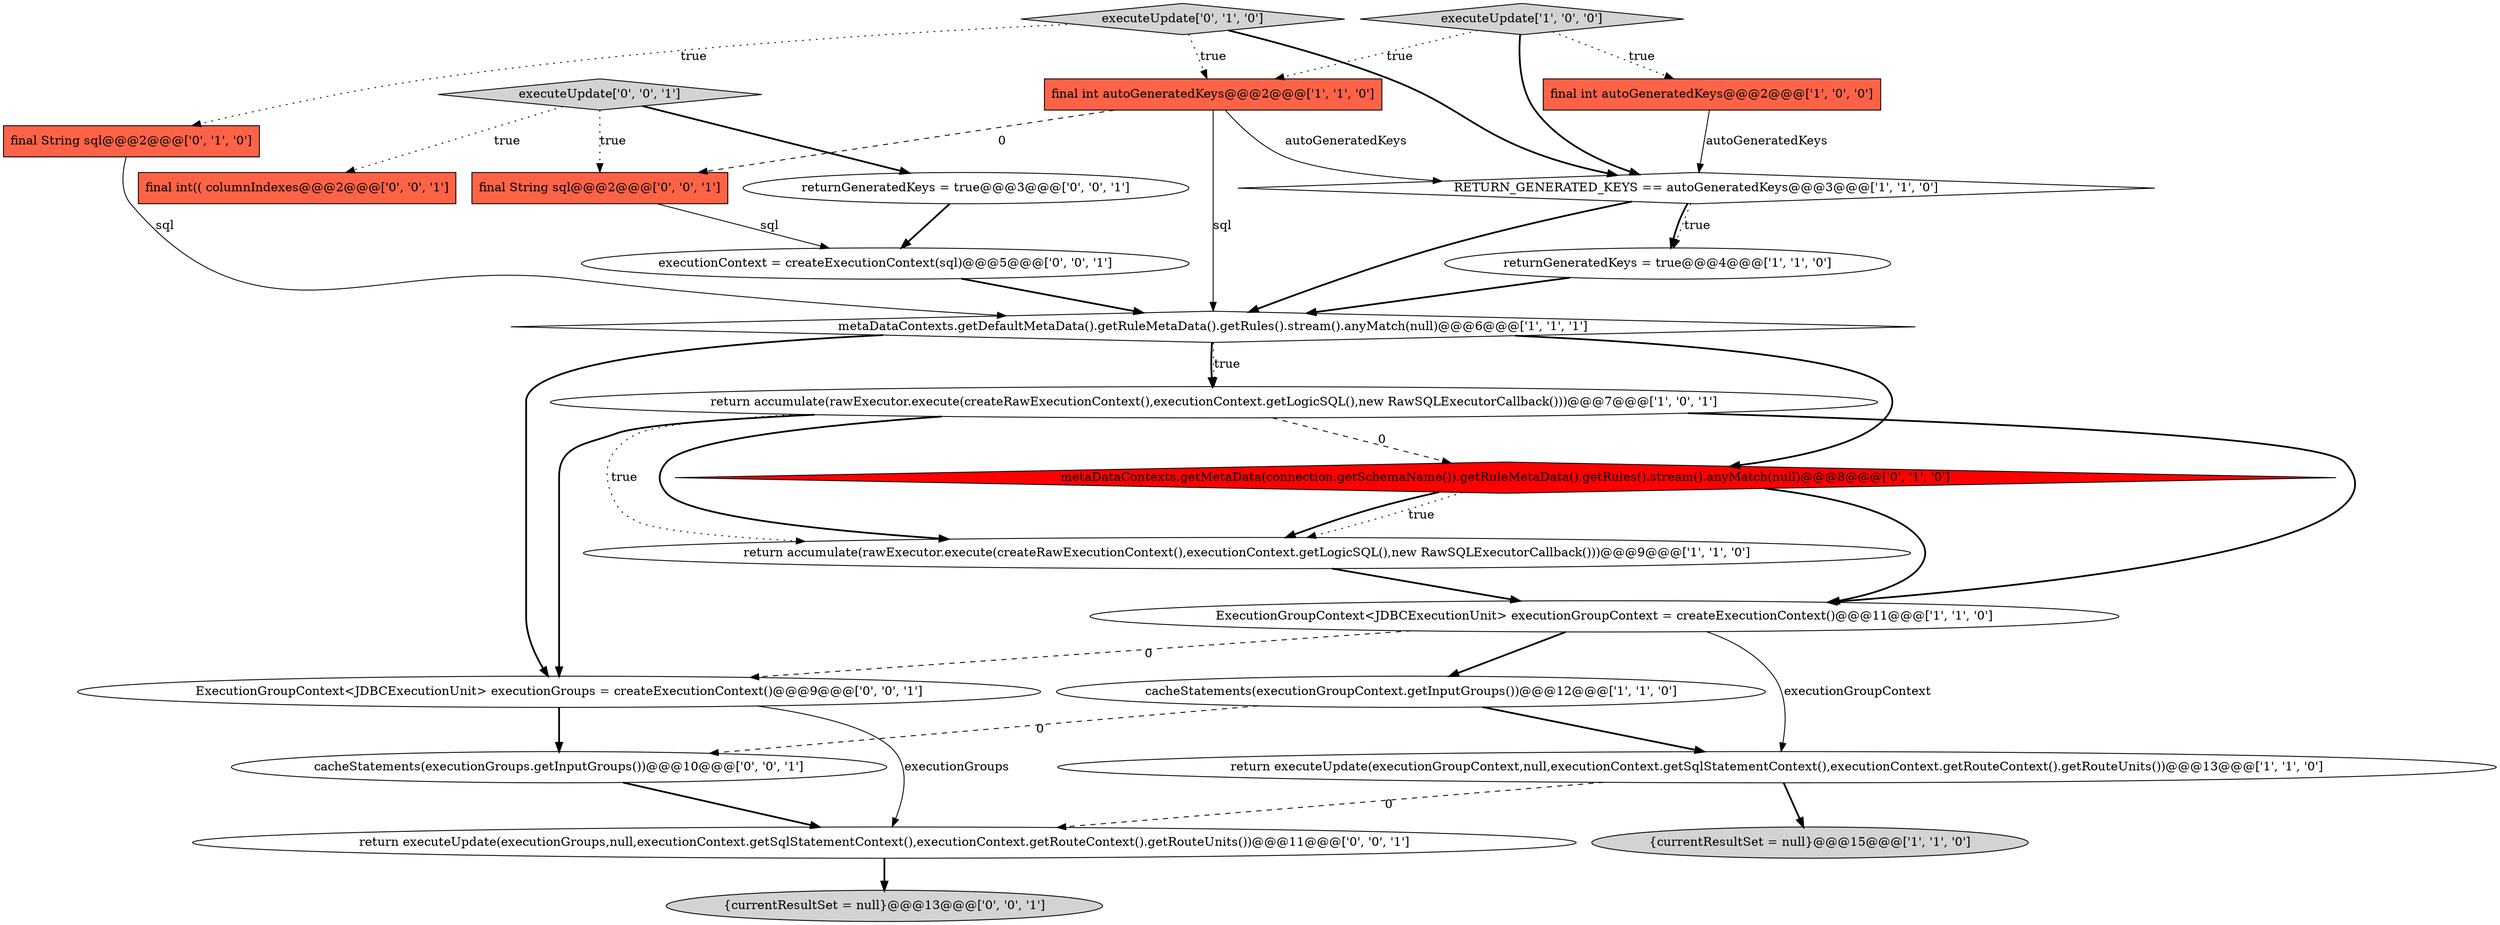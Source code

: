 digraph {
16 [style = filled, label = "executeUpdate['0', '0', '1']", fillcolor = lightgray, shape = diamond image = "AAA0AAABBB3BBB"];
1 [style = filled, label = "RETURN_GENERATED_KEYS == autoGeneratedKeys@@@3@@@['1', '1', '0']", fillcolor = white, shape = diamond image = "AAA0AAABBB1BBB"];
4 [style = filled, label = "{currentResultSet = null}@@@15@@@['1', '1', '0']", fillcolor = lightgray, shape = ellipse image = "AAA0AAABBB1BBB"];
14 [style = filled, label = "executeUpdate['0', '1', '0']", fillcolor = lightgray, shape = diamond image = "AAA0AAABBB2BBB"];
3 [style = filled, label = "cacheStatements(executionGroupContext.getInputGroups())@@@12@@@['1', '1', '0']", fillcolor = white, shape = ellipse image = "AAA0AAABBB1BBB"];
2 [style = filled, label = "return accumulate(rawExecutor.execute(createRawExecutionContext(),executionContext.getLogicSQL(),new RawSQLExecutorCallback()))@@@7@@@['1', '0', '1']", fillcolor = white, shape = ellipse image = "AAA0AAABBB1BBB"];
8 [style = filled, label = "returnGeneratedKeys = true@@@4@@@['1', '1', '0']", fillcolor = white, shape = ellipse image = "AAA0AAABBB1BBB"];
12 [style = filled, label = "final String sql@@@2@@@['0', '1', '0']", fillcolor = tomato, shape = box image = "AAA0AAABBB2BBB"];
5 [style = filled, label = "final int autoGeneratedKeys@@@2@@@['1', '1', '0']", fillcolor = tomato, shape = box image = "AAA0AAABBB1BBB"];
10 [style = filled, label = "executeUpdate['1', '0', '0']", fillcolor = lightgray, shape = diamond image = "AAA0AAABBB1BBB"];
11 [style = filled, label = "return accumulate(rawExecutor.execute(createRawExecutionContext(),executionContext.getLogicSQL(),new RawSQLExecutorCallback()))@@@9@@@['1', '1', '0']", fillcolor = white, shape = ellipse image = "AAA0AAABBB1BBB"];
15 [style = filled, label = "cacheStatements(executionGroups.getInputGroups())@@@10@@@['0', '0', '1']", fillcolor = white, shape = ellipse image = "AAA0AAABBB3BBB"];
13 [style = filled, label = "metaDataContexts.getMetaData(connection.getSchemaName()).getRuleMetaData().getRules().stream().anyMatch(null)@@@8@@@['0', '1', '0']", fillcolor = red, shape = diamond image = "AAA1AAABBB2BBB"];
18 [style = filled, label = "final int(( columnIndexes@@@2@@@['0', '0', '1']", fillcolor = tomato, shape = box image = "AAA0AAABBB3BBB"];
9 [style = filled, label = "return executeUpdate(executionGroupContext,null,executionContext.getSqlStatementContext(),executionContext.getRouteContext().getRouteUnits())@@@13@@@['1', '1', '0']", fillcolor = white, shape = ellipse image = "AAA0AAABBB1BBB"];
17 [style = filled, label = "executionContext = createExecutionContext(sql)@@@5@@@['0', '0', '1']", fillcolor = white, shape = ellipse image = "AAA0AAABBB3BBB"];
6 [style = filled, label = "metaDataContexts.getDefaultMetaData().getRuleMetaData().getRules().stream().anyMatch(null)@@@6@@@['1', '1', '1']", fillcolor = white, shape = diamond image = "AAA0AAABBB1BBB"];
21 [style = filled, label = "returnGeneratedKeys = true@@@3@@@['0', '0', '1']", fillcolor = white, shape = ellipse image = "AAA0AAABBB3BBB"];
19 [style = filled, label = "{currentResultSet = null}@@@13@@@['0', '0', '1']", fillcolor = lightgray, shape = ellipse image = "AAA0AAABBB3BBB"];
22 [style = filled, label = "return executeUpdate(executionGroups,null,executionContext.getSqlStatementContext(),executionContext.getRouteContext().getRouteUnits())@@@11@@@['0', '0', '1']", fillcolor = white, shape = ellipse image = "AAA0AAABBB3BBB"];
20 [style = filled, label = "ExecutionGroupContext<JDBCExecutionUnit> executionGroups = createExecutionContext()@@@9@@@['0', '0', '1']", fillcolor = white, shape = ellipse image = "AAA0AAABBB3BBB"];
23 [style = filled, label = "final String sql@@@2@@@['0', '0', '1']", fillcolor = tomato, shape = box image = "AAA0AAABBB3BBB"];
0 [style = filled, label = "final int autoGeneratedKeys@@@2@@@['1', '0', '0']", fillcolor = tomato, shape = box image = "AAA0AAABBB1BBB"];
7 [style = filled, label = "ExecutionGroupContext<JDBCExecutionUnit> executionGroupContext = createExecutionContext()@@@11@@@['1', '1', '0']", fillcolor = white, shape = ellipse image = "AAA0AAABBB1BBB"];
5->6 [style = solid, label="sql"];
20->22 [style = solid, label="executionGroups"];
7->9 [style = solid, label="executionGroupContext"];
2->20 [style = bold, label=""];
0->1 [style = solid, label="autoGeneratedKeys"];
1->8 [style = bold, label=""];
14->12 [style = dotted, label="true"];
22->19 [style = bold, label=""];
12->6 [style = solid, label="sql"];
17->6 [style = bold, label=""];
5->23 [style = dashed, label="0"];
9->4 [style = bold, label=""];
7->20 [style = dashed, label="0"];
9->22 [style = dashed, label="0"];
8->6 [style = bold, label=""];
10->5 [style = dotted, label="true"];
16->23 [style = dotted, label="true"];
13->11 [style = bold, label=""];
7->3 [style = bold, label=""];
14->1 [style = bold, label=""];
15->22 [style = bold, label=""];
23->17 [style = solid, label="sql"];
6->2 [style = bold, label=""];
2->11 [style = dotted, label="true"];
3->9 [style = bold, label=""];
6->20 [style = bold, label=""];
6->2 [style = dotted, label="true"];
14->5 [style = dotted, label="true"];
1->6 [style = bold, label=""];
13->7 [style = bold, label=""];
16->21 [style = bold, label=""];
2->13 [style = dashed, label="0"];
6->13 [style = bold, label=""];
5->1 [style = solid, label="autoGeneratedKeys"];
1->8 [style = dotted, label="true"];
3->15 [style = dashed, label="0"];
10->0 [style = dotted, label="true"];
13->11 [style = dotted, label="true"];
2->7 [style = bold, label=""];
10->1 [style = bold, label=""];
20->15 [style = bold, label=""];
21->17 [style = bold, label=""];
2->11 [style = bold, label=""];
11->7 [style = bold, label=""];
16->18 [style = dotted, label="true"];
}
